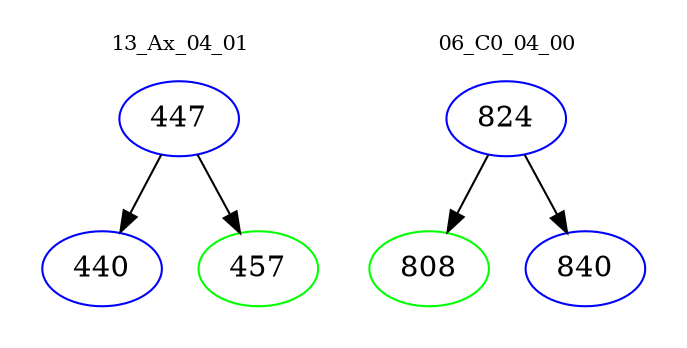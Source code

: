 digraph{
subgraph cluster_0 {
color = white
label = "13_Ax_04_01";
fontsize=10;
T0_447 [label="447", color="blue"]
T0_447 -> T0_440 [color="black"]
T0_440 [label="440", color="blue"]
T0_447 -> T0_457 [color="black"]
T0_457 [label="457", color="green"]
}
subgraph cluster_1 {
color = white
label = "06_C0_04_00";
fontsize=10;
T1_824 [label="824", color="blue"]
T1_824 -> T1_808 [color="black"]
T1_808 [label="808", color="green"]
T1_824 -> T1_840 [color="black"]
T1_840 [label="840", color="blue"]
}
}
